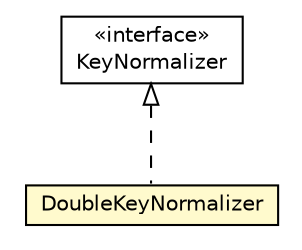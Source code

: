 #!/usr/local/bin/dot
#
# Class diagram 
# Generated by UMLGraph version R5_6-24-gf6e263 (http://www.umlgraph.org/)
#

digraph G {
	edge [fontname="Helvetica",fontsize=10,labelfontname="Helvetica",labelfontsize=10];
	node [fontname="Helvetica",fontsize=10,shape=plaintext];
	nodesep=0.25;
	ranksep=0.5;
	// com.orientechnologies.orient.core.storage.index.nkbtree.normalizers.DoubleKeyNormalizer
	c1089105 [label=<<table title="com.orientechnologies.orient.core.storage.index.nkbtree.normalizers.DoubleKeyNormalizer" border="0" cellborder="1" cellspacing="0" cellpadding="2" port="p" bgcolor="lemonChiffon" href="./DoubleKeyNormalizer.html">
		<tr><td><table border="0" cellspacing="0" cellpadding="1">
<tr><td align="center" balign="center"> DoubleKeyNormalizer </td></tr>
		</table></td></tr>
		</table>>, URL="./DoubleKeyNormalizer.html", fontname="Helvetica", fontcolor="black", fontsize=10.0];
	// com.orientechnologies.orient.core.storage.index.nkbtree.normalizers.KeyNormalizer
	c1089108 [label=<<table title="com.orientechnologies.orient.core.storage.index.nkbtree.normalizers.KeyNormalizer" border="0" cellborder="1" cellspacing="0" cellpadding="2" port="p" href="./KeyNormalizer.html">
		<tr><td><table border="0" cellspacing="0" cellpadding="1">
<tr><td align="center" balign="center"> &#171;interface&#187; </td></tr>
<tr><td align="center" balign="center"> KeyNormalizer </td></tr>
		</table></td></tr>
		</table>>, URL="./KeyNormalizer.html", fontname="Helvetica", fontcolor="black", fontsize=10.0];
	//com.orientechnologies.orient.core.storage.index.nkbtree.normalizers.DoubleKeyNormalizer implements com.orientechnologies.orient.core.storage.index.nkbtree.normalizers.KeyNormalizer
	c1089108:p -> c1089105:p [dir=back,arrowtail=empty,style=dashed];
}

